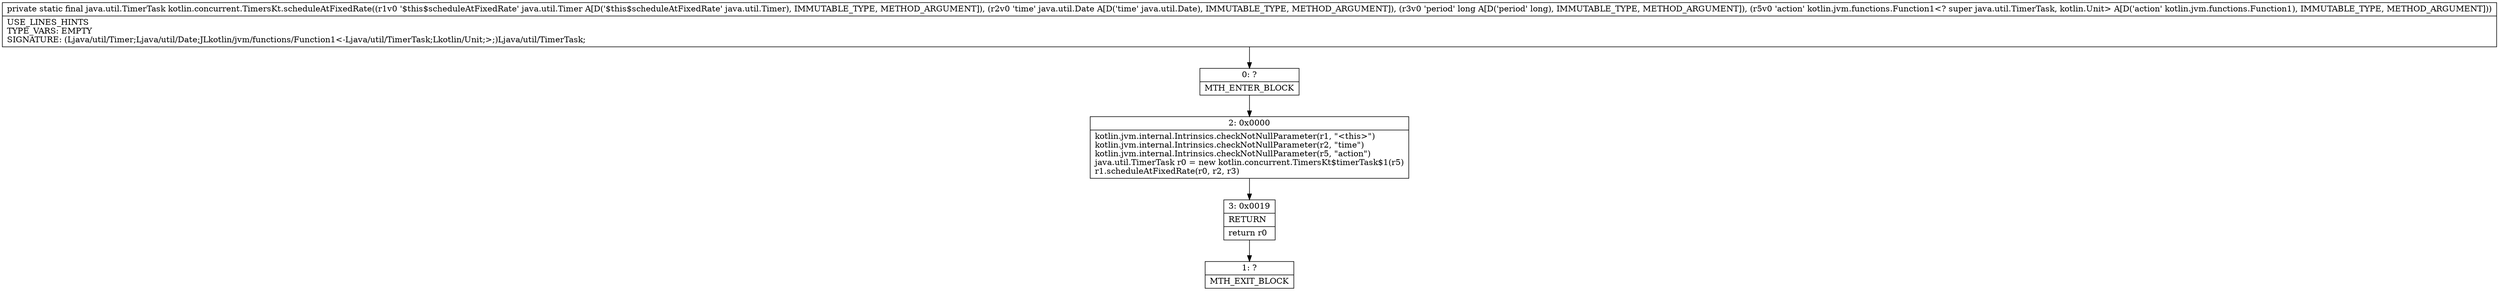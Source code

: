 digraph "CFG forkotlin.concurrent.TimersKt.scheduleAtFixedRate(Ljava\/util\/Timer;Ljava\/util\/Date;JLkotlin\/jvm\/functions\/Function1;)Ljava\/util\/TimerTask;" {
Node_0 [shape=record,label="{0\:\ ?|MTH_ENTER_BLOCK\l}"];
Node_2 [shape=record,label="{2\:\ 0x0000|kotlin.jvm.internal.Intrinsics.checkNotNullParameter(r1, \"\<this\>\")\lkotlin.jvm.internal.Intrinsics.checkNotNullParameter(r2, \"time\")\lkotlin.jvm.internal.Intrinsics.checkNotNullParameter(r5, \"action\")\ljava.util.TimerTask r0 = new kotlin.concurrent.TimersKt$timerTask$1(r5)\lr1.scheduleAtFixedRate(r0, r2, r3)\l}"];
Node_3 [shape=record,label="{3\:\ 0x0019|RETURN\l|return r0\l}"];
Node_1 [shape=record,label="{1\:\ ?|MTH_EXIT_BLOCK\l}"];
MethodNode[shape=record,label="{private static final java.util.TimerTask kotlin.concurrent.TimersKt.scheduleAtFixedRate((r1v0 '$this$scheduleAtFixedRate' java.util.Timer A[D('$this$scheduleAtFixedRate' java.util.Timer), IMMUTABLE_TYPE, METHOD_ARGUMENT]), (r2v0 'time' java.util.Date A[D('time' java.util.Date), IMMUTABLE_TYPE, METHOD_ARGUMENT]), (r3v0 'period' long A[D('period' long), IMMUTABLE_TYPE, METHOD_ARGUMENT]), (r5v0 'action' kotlin.jvm.functions.Function1\<? super java.util.TimerTask, kotlin.Unit\> A[D('action' kotlin.jvm.functions.Function1), IMMUTABLE_TYPE, METHOD_ARGUMENT]))  | USE_LINES_HINTS\lTYPE_VARS: EMPTY\lSIGNATURE: (Ljava\/util\/Timer;Ljava\/util\/Date;JLkotlin\/jvm\/functions\/Function1\<\-Ljava\/util\/TimerTask;Lkotlin\/Unit;\>;)Ljava\/util\/TimerTask;\l}"];
MethodNode -> Node_0;Node_0 -> Node_2;
Node_2 -> Node_3;
Node_3 -> Node_1;
}

